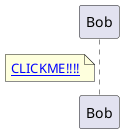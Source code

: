 {
  "sha1": "tij634o5fh12vzyset3fzjpqvzln1le",
  "insertion": {
    "when": "2024-06-04T17:28:46.254Z",
    "user": "plantuml@gmail.com"
  }
}
@startuml
note left of Bob 
[[javascript:alert(location.origin) CLICKME!!!!]]
end note
@enduml

